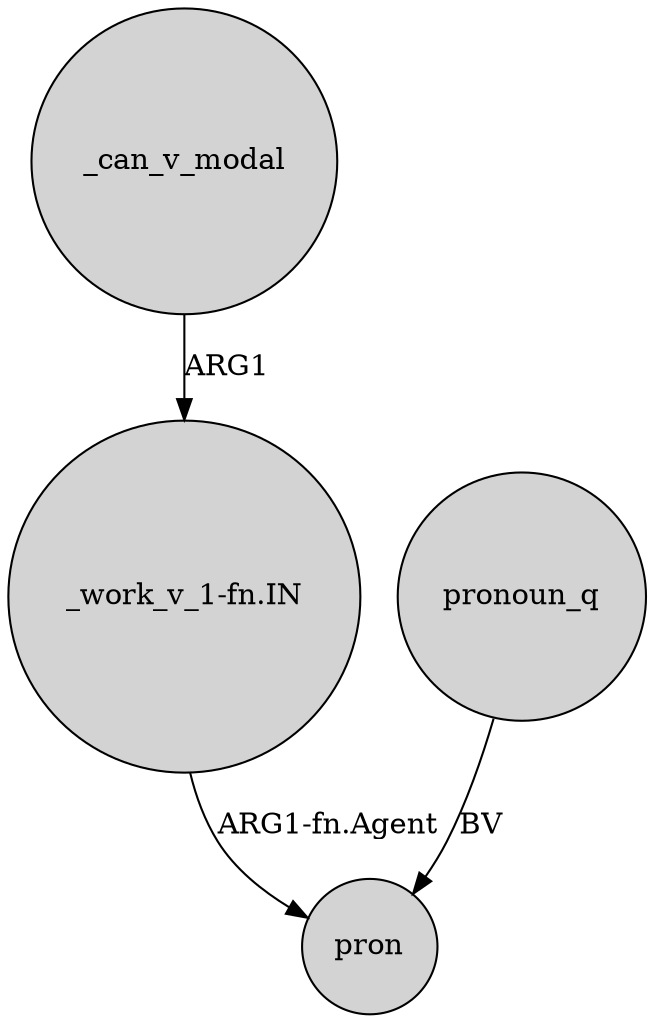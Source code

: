 digraph {
	node [shape=circle style=filled]
	_can_v_modal -> "_work_v_1-fn.IN" [label=ARG1]
	"_work_v_1-fn.IN" -> pron [label="ARG1-fn.Agent"]
	pronoun_q -> pron [label=BV]
}

